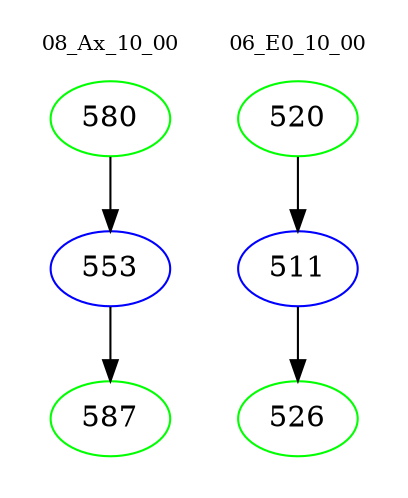 digraph{
subgraph cluster_0 {
color = white
label = "08_Ax_10_00";
fontsize=10;
T0_580 [label="580", color="green"]
T0_580 -> T0_553 [color="black"]
T0_553 [label="553", color="blue"]
T0_553 -> T0_587 [color="black"]
T0_587 [label="587", color="green"]
}
subgraph cluster_1 {
color = white
label = "06_E0_10_00";
fontsize=10;
T1_520 [label="520", color="green"]
T1_520 -> T1_511 [color="black"]
T1_511 [label="511", color="blue"]
T1_511 -> T1_526 [color="black"]
T1_526 [label="526", color="green"]
}
}
